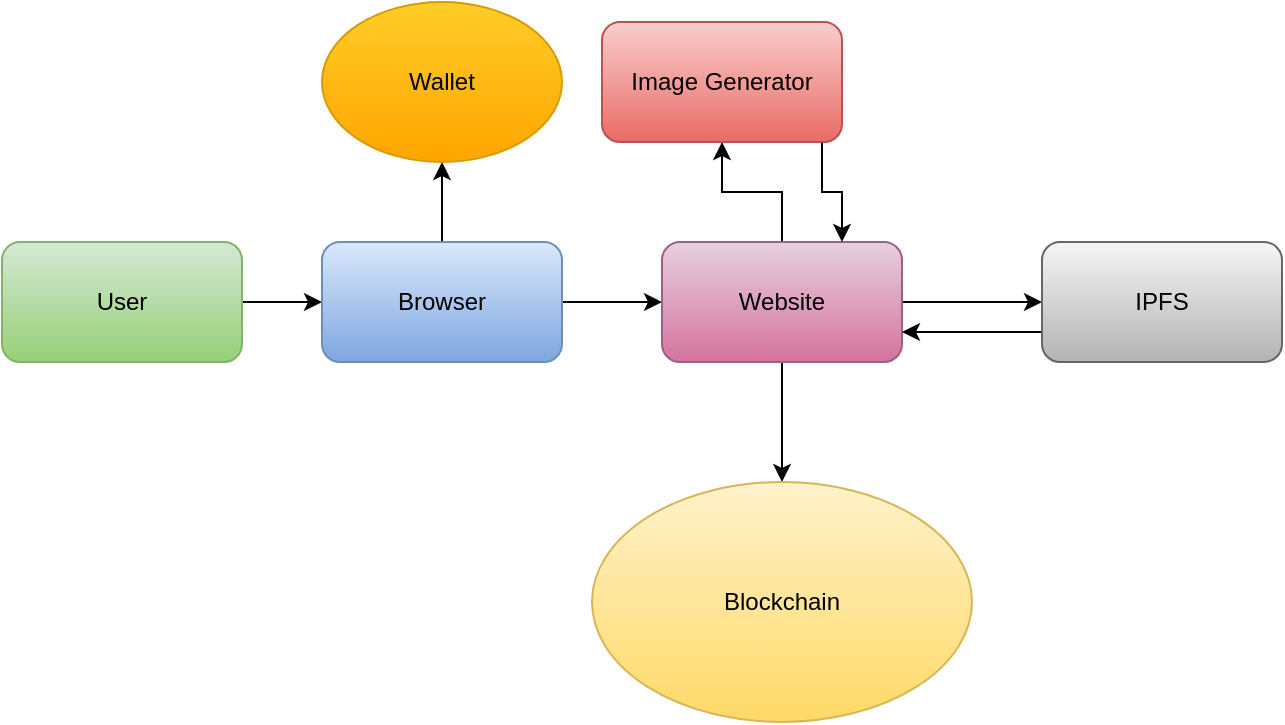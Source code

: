 <mxfile version="21.7.5" type="github">
  <diagram name="Page-1" id="uvDzyVtkvnyqVdNpsSEz">
    <mxGraphModel dx="1364" dy="803" grid="1" gridSize="10" guides="1" tooltips="1" connect="1" arrows="1" fold="1" page="1" pageScale="1" pageWidth="850" pageHeight="1100" math="0" shadow="0">
      <root>
        <mxCell id="0" />
        <mxCell id="1" parent="0" />
        <mxCell id="ZMCGh3uslOaLDGoOaYo7-4" value="" style="edgeStyle=orthogonalEdgeStyle;rounded=0;orthogonalLoop=1;jettySize=auto;html=1;" edge="1" parent="1" source="ZMCGh3uslOaLDGoOaYo7-1" target="ZMCGh3uslOaLDGoOaYo7-2">
          <mxGeometry relative="1" as="geometry" />
        </mxCell>
        <mxCell id="ZMCGh3uslOaLDGoOaYo7-1" value="User" style="rounded=1;whiteSpace=wrap;html=1;fillColor=#d5e8d4;gradientColor=#97d077;strokeColor=#82b366;" vertex="1" parent="1">
          <mxGeometry x="80" y="280" width="120" height="60" as="geometry" />
        </mxCell>
        <mxCell id="ZMCGh3uslOaLDGoOaYo7-5" value="" style="edgeStyle=orthogonalEdgeStyle;rounded=0;orthogonalLoop=1;jettySize=auto;html=1;" edge="1" parent="1" source="ZMCGh3uslOaLDGoOaYo7-2" target="ZMCGh3uslOaLDGoOaYo7-3">
          <mxGeometry relative="1" as="geometry" />
        </mxCell>
        <mxCell id="ZMCGh3uslOaLDGoOaYo7-7" value="" style="edgeStyle=orthogonalEdgeStyle;rounded=0;orthogonalLoop=1;jettySize=auto;html=1;" edge="1" parent="1" source="ZMCGh3uslOaLDGoOaYo7-2" target="ZMCGh3uslOaLDGoOaYo7-6">
          <mxGeometry relative="1" as="geometry" />
        </mxCell>
        <mxCell id="ZMCGh3uslOaLDGoOaYo7-2" value="Browser" style="rounded=1;whiteSpace=wrap;html=1;fillColor=#dae8fc;gradientColor=#7ea6e0;strokeColor=#6c8ebf;" vertex="1" parent="1">
          <mxGeometry x="240" y="280" width="120" height="60" as="geometry" />
        </mxCell>
        <mxCell id="ZMCGh3uslOaLDGoOaYo7-3" value="Wallet" style="ellipse;whiteSpace=wrap;html=1;fillColor=#ffcd28;gradientColor=#ffa500;strokeColor=#d79b00;" vertex="1" parent="1">
          <mxGeometry x="240" y="160" width="120" height="80" as="geometry" />
        </mxCell>
        <mxCell id="ZMCGh3uslOaLDGoOaYo7-9" value="" style="edgeStyle=orthogonalEdgeStyle;rounded=0;orthogonalLoop=1;jettySize=auto;html=1;" edge="1" parent="1" source="ZMCGh3uslOaLDGoOaYo7-6" target="ZMCGh3uslOaLDGoOaYo7-8">
          <mxGeometry relative="1" as="geometry" />
        </mxCell>
        <mxCell id="ZMCGh3uslOaLDGoOaYo7-12" value="" style="edgeStyle=orthogonalEdgeStyle;rounded=0;orthogonalLoop=1;jettySize=auto;html=1;" edge="1" parent="1" source="ZMCGh3uslOaLDGoOaYo7-6" target="ZMCGh3uslOaLDGoOaYo7-11">
          <mxGeometry relative="1" as="geometry" />
        </mxCell>
        <mxCell id="ZMCGh3uslOaLDGoOaYo7-15" value="" style="edgeStyle=orthogonalEdgeStyle;rounded=0;orthogonalLoop=1;jettySize=auto;html=1;" edge="1" parent="1" source="ZMCGh3uslOaLDGoOaYo7-6" target="ZMCGh3uslOaLDGoOaYo7-14">
          <mxGeometry relative="1" as="geometry" />
        </mxCell>
        <mxCell id="ZMCGh3uslOaLDGoOaYo7-6" value="Website" style="whiteSpace=wrap;html=1;rounded=1;fillColor=#e6d0de;gradientColor=#d5739d;strokeColor=#996185;" vertex="1" parent="1">
          <mxGeometry x="410" y="280" width="120" height="60" as="geometry" />
        </mxCell>
        <mxCell id="ZMCGh3uslOaLDGoOaYo7-10" style="edgeStyle=orthogonalEdgeStyle;rounded=0;orthogonalLoop=1;jettySize=auto;html=1;entryX=0.75;entryY=0;entryDx=0;entryDy=0;" edge="1" parent="1" source="ZMCGh3uslOaLDGoOaYo7-8" target="ZMCGh3uslOaLDGoOaYo7-6">
          <mxGeometry relative="1" as="geometry">
            <Array as="points">
              <mxPoint x="490" y="255" />
              <mxPoint x="500" y="255" />
            </Array>
          </mxGeometry>
        </mxCell>
        <mxCell id="ZMCGh3uslOaLDGoOaYo7-8" value="Image Generator" style="whiteSpace=wrap;html=1;rounded=1;fillColor=#f8cecc;gradientColor=#ea6b66;strokeColor=#b85450;" vertex="1" parent="1">
          <mxGeometry x="380" y="170" width="120" height="60" as="geometry" />
        </mxCell>
        <mxCell id="ZMCGh3uslOaLDGoOaYo7-13" value="" style="edgeStyle=orthogonalEdgeStyle;rounded=0;orthogonalLoop=1;jettySize=auto;html=1;entryX=1;entryY=0.75;entryDx=0;entryDy=0;exitX=0;exitY=0.75;exitDx=0;exitDy=0;" edge="1" parent="1" source="ZMCGh3uslOaLDGoOaYo7-11" target="ZMCGh3uslOaLDGoOaYo7-6">
          <mxGeometry relative="1" as="geometry" />
        </mxCell>
        <mxCell id="ZMCGh3uslOaLDGoOaYo7-11" value="IPFS" style="whiteSpace=wrap;html=1;rounded=1;fillColor=#f5f5f5;gradientColor=#b3b3b3;strokeColor=#666666;" vertex="1" parent="1">
          <mxGeometry x="600" y="280" width="120" height="60" as="geometry" />
        </mxCell>
        <mxCell id="ZMCGh3uslOaLDGoOaYo7-14" value="Blockchain" style="ellipse;whiteSpace=wrap;html=1;fillColor=#fff2cc;gradientColor=#ffd966;strokeColor=#d6b656;" vertex="1" parent="1">
          <mxGeometry x="375" y="400" width="190" height="120" as="geometry" />
        </mxCell>
      </root>
    </mxGraphModel>
  </diagram>
</mxfile>
